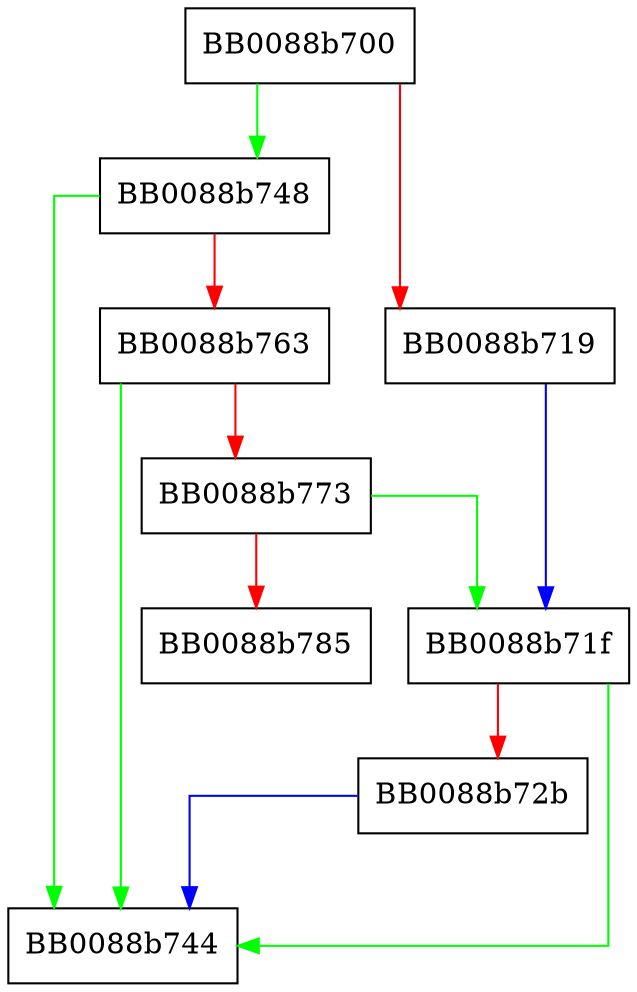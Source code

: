 digraph strcat {
  node [shape="box"];
  graph [splines=ortho];
  BB0088b700 -> BB0088b748 [color="green"];
  BB0088b700 -> BB0088b719 [color="red"];
  BB0088b719 -> BB0088b71f [color="blue"];
  BB0088b71f -> BB0088b744 [color="green"];
  BB0088b71f -> BB0088b72b [color="red"];
  BB0088b72b -> BB0088b744 [color="blue"];
  BB0088b748 -> BB0088b744 [color="green"];
  BB0088b748 -> BB0088b763 [color="red"];
  BB0088b763 -> BB0088b744 [color="green"];
  BB0088b763 -> BB0088b773 [color="red"];
  BB0088b773 -> BB0088b71f [color="green"];
  BB0088b773 -> BB0088b785 [color="red"];
}